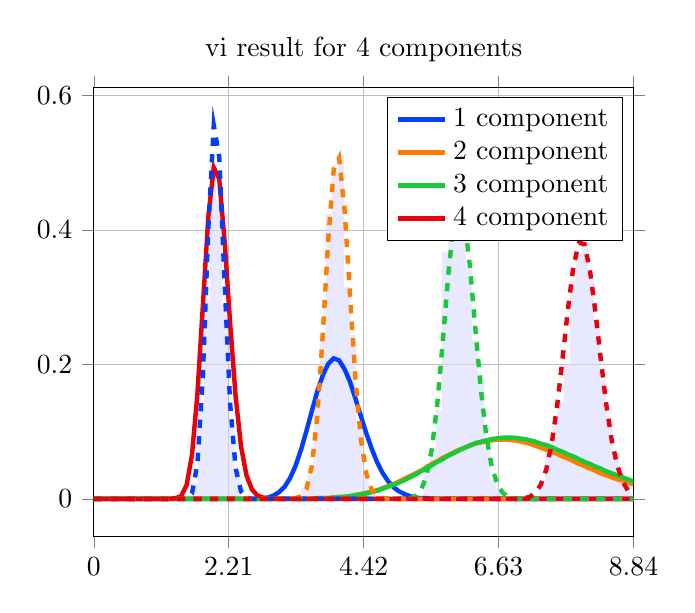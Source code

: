 \begin{tikzpicture}
\begin{axis}[title={vi result for 4 components}, yticklabel style={/pgf/number format/fixed,
            /pgf/number format/precision=3}, grid={major}, yminorgrids={true}, tick align={outside}, xtick={0.0,2.211,4.422,6.633,8.844}, xmin={0.0}, xmax={8.844}, scaled y ticks={false}]
    \addplot[ybar interval, fill={blue!15}, forget plot, opacity={0.6}, draw={none}, bar width={5.0e-6}]
        table[row sep={\\}]
        {
            \\
            1.6  0.024  \\
            1.7  0.14  \\
            1.8  0.296  \\
            1.9  0.496  \\
            2.0  0.444  \\
            2.1  0.288  \\
            2.2  0.116  \\
            2.3  0.04  \\
            2.4  0.0  \\
            2.5  0.0  \\
            2.6  0.0  \\
            2.7  0.0  \\
            2.8  0.0  \\
            2.9  0.0  \\
            3.0  0.0  \\
            3.1  0.0  \\
            3.2  0.0  \\
            3.3  0.004  \\
            3.4  0.016  \\
            3.5  0.036  \\
            3.6  0.164  \\
            3.7  0.248  \\
            3.8  0.424  \\
            3.9  0.488  \\
            4.0  0.512  \\
            4.1  0.316  \\
            4.2  0.244  \\
            4.3  0.112  \\
            4.4  0.036  \\
            4.5  0.012  \\
            4.6  0.004  \\
            4.7  0.0  \\
            4.8  0.0  \\
            4.9  0.0  \\
            5.0  0.0  \\
            5.1  0.0  \\
            5.2  0.0  \\
            5.3  0.004  \\
            5.4  0.052  \\
            5.5  0.076  \\
            5.6  0.132  \\
            5.7  0.368  \\
            5.8  0.432  \\
            5.9  0.46  \\
            6.0  0.42  \\
            6.1  0.344  \\
            6.2  0.236  \\
            6.3  0.184  \\
            6.4  0.072  \\
            6.5  0.028  \\
            6.6  0.016  \\
            6.7  0.008  \\
            6.8  0.0  \\
            6.9  0.004  \\
            7.0  0.0  \\
            7.1  0.004  \\
            7.2  0.004  \\
            7.3  0.028  \\
            7.4  0.08  \\
            7.5  0.108  \\
            7.6  0.144  \\
            7.7  0.2  \\
            7.8  0.324  \\
            7.9  0.364  \\
            8.0  0.424  \\
            8.1  0.328  \\
            8.2  0.264  \\
            8.3  0.176  \\
            8.4  0.116  \\
            8.5  0.068  \\
            8.6  0.048  \\
            8.7  0.016  \\
            8.8  0.008  \\
            8.9  0.0  \\
        }
        ;
    \addplot[style={{ultra thick}}, color={rgb,1:red,0.008;green,0.243;blue,1.0}]
        table[row sep={\\}]
        {
            \\
            0.0  0.0  \\
            0.089  1.038e-119  \\
            0.179  1.701e-91  \\
            0.268  2.188e-75  \\
            0.357  3.114e-64  \\
            0.447  8.531e-56  \\
            0.536  4.476e-49  \\
            0.625  1.533e-43  \\
            0.715  7.118e-39  \\
            0.804  7.189e-35  \\
            0.893  2.179e-31  \\
            0.983  2.494e-28  \\
            1.072  1.277e-25  \\
            1.161  3.331e-23  \\
            1.251  4.887e-21  \\
            1.34  4.369e-19  \\
            1.429  2.536e-17  \\
            1.519  1.008e-15  \\
            1.608  2.862e-14  \\
            1.697  6.024e-13  \\
            1.787  9.692e-12  \\
            1.876  1.223e-10  \\
            1.965  1.239e-9  \\
            2.055  1.028e-8  \\
            2.144  7.094e-8  \\
            2.233  4.138e-7  \\
            2.323  2.067e-6  \\
            2.412  8.944e-6  \\
            2.501  3.389e-5  \\
            2.591  0.0  \\
            2.68  0.0  \\
            2.769  0.001  \\
            2.859  0.002  \\
            2.948  0.005  \\
            3.037  0.01  \\
            3.127  0.018  \\
            3.216  0.031  \\
            3.305  0.049  \\
            3.395  0.073  \\
            3.484  0.101  \\
            3.573  0.131  \\
            3.663  0.16  \\
            3.752  0.184  \\
            3.841  0.201  \\
            3.931  0.209  \\
            4.02  0.206  \\
            4.109  0.193  \\
            4.199  0.174  \\
            4.288  0.149  \\
            4.377  0.123  \\
            4.467  0.097  \\
            4.556  0.074  \\
            4.645  0.054  \\
            4.735  0.038  \\
            4.824  0.026  \\
            4.913  0.017  \\
            5.003  0.011  \\
            5.092  0.007  \\
            5.181  0.004  \\
            5.271  0.002  \\
            5.36  0.001  \\
            5.449  0.001  \\
            5.539  0.0  \\
            5.628  0.0  \\
            5.717  0.0  \\
            5.807  5.629e-5  \\
            5.896  2.761e-5  \\
            5.985  1.324e-5  \\
            6.075  6.217e-6  \\
            6.164  2.858e-6  \\
            6.253  1.287e-6  \\
            6.343  5.685e-7  \\
            6.432  2.463e-7  \\
            6.521  1.047e-7  \\
            6.611  4.373e-8  \\
            6.7  1.794e-8  \\
            6.789  7.232e-9  \\
            6.879  2.867e-9  \\
            6.968  1.118e-9  \\
            7.057  4.294e-10  \\
            7.147  1.623e-10  \\
            7.236  6.043e-11  \\
            7.325  2.217e-11  \\
            7.415  8.016e-12  \\
            7.504  2.858e-12  \\
            7.593  1.005e-12  \\
            7.683  3.488e-13  \\
            7.772  1.195e-13  \\
            7.861  4.039e-14  \\
            7.951  1.349e-14  \\
            8.04  4.45e-15  \\
            8.129  1.45e-15  \\
            8.219  4.672e-16  \\
            8.308  1.488e-16  \\
            8.397  4.686e-17  \\
            8.487  1.46e-17  \\
            8.576  4.499e-18  \\
            8.665  1.372e-18  \\
            8.755  4.141e-19  \\
            8.844  1.237e-19  \\
        }
        ;
    \addlegendentry {1 component}
    \addplot[style={{ultra thick}}, color={rgb,1:red,1.0;green,0.486;blue,0.0}]
        table[row sep={\\}]
        {
            \\
            0.0  0.0  \\
            0.089  1.549e-48  \\
            0.179  5.506e-39  \\
            0.268  1.777e-33  \\
            0.357  1.27e-29  \\
            0.447  1.125e-26  \\
            0.536  2.659e-24  \\
            0.625  2.527e-22  \\
            0.715  1.233e-20  \\
            0.804  3.612e-19  \\
            0.893  7.082e-18  \\
            0.983  1.003e-16  \\
            1.072  1.086e-15  \\
            1.161  9.389e-15  \\
            1.251  6.697e-14  \\
            1.34  4.049e-13  \\
            1.429  2.119e-12  \\
            1.519  9.773e-12  \\
            1.608  4.029e-11  \\
            1.697  1.503e-10  \\
            1.787  5.125e-10  \\
            1.876  1.612e-9  \\
            1.965  4.709e-9  \\
            2.055  1.287e-8  \\
            2.144  3.308e-8  \\
            2.233  8.04e-8  \\
            2.323  1.855e-7  \\
            2.412  4.08e-7  \\
            2.501  8.585e-7  \\
            2.591  1.733e-6  \\
            2.68  3.367e-6  \\
            2.769  6.31e-6  \\
            2.859  1.143e-5  \\
            2.948  2.007e-5  \\
            3.037  3.421e-5  \\
            3.127  5.669e-5  \\
            3.216  9.149e-5  \\
            3.305  0.0  \\
            3.395  0.0  \\
            3.484  0.0  \\
            3.573  0.0  \\
            3.663  0.001  \\
            3.752  0.001  \\
            3.841  0.001  \\
            3.931  0.002  \\
            4.02  0.003  \\
            4.109  0.003  \\
            4.199  0.004  \\
            4.288  0.006  \\
            4.377  0.007  \\
            4.467  0.009  \\
            4.556  0.011  \\
            4.645  0.013  \\
            4.735  0.016  \\
            4.824  0.019  \\
            4.913  0.022  \\
            5.003  0.026  \\
            5.092  0.03  \\
            5.181  0.034  \\
            5.271  0.038  \\
            5.36  0.042  \\
            5.449  0.047  \\
            5.539  0.052  \\
            5.628  0.056  \\
            5.717  0.061  \\
            5.807  0.065  \\
            5.896  0.069  \\
            5.985  0.073  \\
            6.075  0.076  \\
            6.164  0.08  \\
            6.253  0.082  \\
            6.343  0.084  \\
            6.432  0.086  \\
            6.521  0.087  \\
            6.611  0.088  \\
            6.7  0.088  \\
            6.789  0.088  \\
            6.879  0.087  \\
            6.968  0.086  \\
            7.057  0.084  \\
            7.147  0.082  \\
            7.236  0.079  \\
            7.325  0.076  \\
            7.415  0.073  \\
            7.504  0.07  \\
            7.593  0.067  \\
            7.683  0.063  \\
            7.772  0.06  \\
            7.861  0.056  \\
            7.951  0.052  \\
            8.04  0.049  \\
            8.129  0.045  \\
            8.219  0.042  \\
            8.308  0.038  \\
            8.397  0.035  \\
            8.487  0.032  \\
            8.576  0.029  \\
            8.665  0.027  \\
            8.755  0.024  \\
            8.844  0.022  \\
        }
        ;
    \addlegendentry {2 component}
    \addplot[style={{ultra thick}}, color={rgb,1:red,0.102;green,0.788;blue,0.22}]
        table[row sep={\\}]
        {
            \\
            0.0  0.0  \\
            0.089  4.956e-48  \\
            0.179  1.288e-38  \\
            0.268  3.478e-33  \\
            0.357  2.198e-29  \\
            0.447  1.774e-26  \\
            0.536  3.898e-24  \\
            0.625  3.488e-22  \\
            0.715  1.617e-20  \\
            0.804  4.539e-19  \\
            0.893  8.574e-18  \\
            0.983  1.175e-16  \\
            1.072  1.237e-15  \\
            1.161  1.042e-14  \\
            1.251  7.267e-14  \\
            1.34  4.305e-13  \\
            1.429  2.213e-12  \\
            1.519  1.004e-11  \\
            1.608  4.078e-11  \\
            1.697  1.501e-10  \\
            1.787  5.058e-10  \\
            1.876  1.574e-9  \\
            1.965  4.554e-9  \\
            2.055  1.234e-8  \\
            2.144  3.146e-8  \\
            2.233  7.592e-8  \\
            2.323  1.741e-7  \\
            2.412  3.808e-7  \\
            2.501  7.972e-7  \\
            2.591  1.602e-6  \\
            2.68  3.101e-6  \\
            2.769  5.793e-6  \\
            2.859  1.047e-5  \\
            2.948  1.833e-5  \\
            3.037  3.118e-5  \\
            3.127  5.16e-5  \\
            3.216  8.318e-5  \\
            3.305  0.0  \\
            3.395  0.0  \\
            3.484  0.0  \\
            3.573  0.0  \\
            3.663  0.001  \\
            3.752  0.001  \\
            3.841  0.001  \\
            3.931  0.002  \\
            4.02  0.002  \\
            4.109  0.003  \\
            4.199  0.004  \\
            4.288  0.005  \\
            4.377  0.007  \\
            4.467  0.008  \\
            4.556  0.01  \\
            4.645  0.012  \\
            4.735  0.015  \\
            4.824  0.018  \\
            4.913  0.021  \\
            5.003  0.024  \\
            5.092  0.028  \\
            5.181  0.032  \\
            5.271  0.036  \\
            5.36  0.041  \\
            5.449  0.045  \\
            5.539  0.05  \\
            5.628  0.055  \\
            5.717  0.059  \\
            5.807  0.064  \\
            5.896  0.068  \\
            5.985  0.072  \\
            6.075  0.076  \\
            6.164  0.079  \\
            6.253  0.083  \\
            6.343  0.085  \\
            6.432  0.087  \\
            6.521  0.089  \\
            6.611  0.09  \\
            6.7  0.091  \\
            6.789  0.091  \\
            6.879  0.091  \\
            6.968  0.09  \\
            7.057  0.089  \\
            7.147  0.087  \\
            7.236  0.085  \\
            7.325  0.082  \\
            7.415  0.08  \\
            7.504  0.077  \\
            7.593  0.073  \\
            7.683  0.07  \\
            7.772  0.066  \\
            7.861  0.063  \\
            7.951  0.059  \\
            8.04  0.055  \\
            8.129  0.052  \\
            8.219  0.048  \\
            8.308  0.045  \\
            8.397  0.041  \\
            8.487  0.038  \\
            8.576  0.035  \\
            8.665  0.032  \\
            8.755  0.029  \\
            8.844  0.026  \\
        }
        ;
    \addlegendentry {3 component}
    \addplot[style={{ultra thick}}, color={rgb,1:red,0.91;green,0.0;blue,0.043}]
        table[row sep={\\}]
        {
            \\
            0.0  0.0  \\
            0.089  5.9e-90  \\
            0.179  3.89e-63  \\
            0.268  3.224e-48  \\
            0.357  3.584e-38  \\
            0.447  8.525e-31  \\
            0.536  4.152e-25  \\
            0.625  1.382e-20  \\
            0.715  6.453e-17  \\
            0.804  6.724e-14  \\
            0.893  2.145e-11  \\
            0.983  2.628e-9  \\
            1.072  1.461e-7  \\
            1.161  4.18e-6  \\
            1.251  6.796e-5  \\
            1.34  0.001  \\
            1.429  0.004  \\
            1.519  0.02  \\
            1.608  0.065  \\
            1.697  0.156  \\
            1.787  0.288  \\
            1.876  0.42  \\
            1.965  0.493  \\
            2.055  0.476  \\
            2.144  0.383  \\
            2.233  0.262  \\
            2.323  0.153  \\
            2.412  0.078  \\
            2.501  0.035  \\
            2.591  0.014  \\
            2.68  0.005  \\
            2.769  0.002  \\
            2.859  0.0  \\
            2.948  0.0  \\
            3.037  2.796e-5  \\
            3.127  6.181e-6  \\
            3.216  1.264e-6  \\
            3.305  2.403e-7  \\
            3.395  4.26e-8  \\
            3.484  7.069e-9  \\
            3.573  1.102e-9  \\
            3.663  1.618e-10  \\
            3.752  2.246e-11  \\
            3.841  2.952e-12  \\
            3.931  3.687e-13  \\
            4.02  4.383e-14  \\
            4.109  4.97e-15  \\
            4.199  5.389e-16  \\
            4.288  5.596e-17  \\
            4.377  5.575e-18  \\
            4.467  5.339e-19  \\
            4.556  4.921e-20  \\
            4.645  4.373e-21  \\
            4.735  3.751e-22  \\
            4.824  3.111e-23  \\
            4.913  2.497e-24  \\
            5.003  1.942e-25  \\
            5.092  1.465e-26  \\
            5.181  1.073e-27  \\
            5.271  7.644e-29  \\
            5.36  5.297e-30  \\
            5.449  3.575e-31  \\
            5.539  2.352e-32  \\
            5.628  1.509e-33  \\
            5.717  9.454e-35  \\
            5.807  5.787e-36  \\
            5.896  3.463e-37  \\
            5.985  2.028e-38  \\
            6.075  1.162e-39  \\
            6.164  6.526e-41  \\
            6.253  3.592e-42  \\
            6.343  1.939e-43  \\
            6.432  1.027e-44  \\
            6.521  5.341e-46  \\
            6.611  2.728e-47  \\
            6.7  1.37e-48  \\
            6.789  6.76e-50  \\
            6.879  3.282e-51  \\
            6.968  1.568e-52  \\
            7.057  7.376e-54  \\
            7.147  3.417e-55  \\
            7.236  1.559e-56  \\
            7.325  7.014e-58  \\
            7.415  3.111e-59  \\
            7.504  1.361e-60  \\
            7.593  5.871e-62  \\
            7.683  2.5e-63  \\
            7.772  1.051e-64  \\
            7.861  4.364e-66  \\
            7.951  1.79e-67  \\
            8.04  7.252e-69  \\
            8.129  2.904e-70  \\
            8.219  1.15e-71  \\
            8.308  4.5e-73  \\
            8.397  1.742e-74  \\
            8.487  6.672e-76  \\
            8.576  2.529e-77  \\
            8.665  9.485e-79  \\
            8.755  3.522e-80  \\
            8.844  1.295e-81  \\
        }
        ;
    \addlegendentry {4 component}
    \addplot[style={{ultra thick, dashed}}, color={rgb,1:red,0.008;green,0.243;blue,1.0}]
        table[row sep={\\}]
        {
            \\
            0.0  0.0  \\
            0.089  1.195e-186  \\
            0.179  1.267e-130  \\
            0.268  1.841e-99  \\
            0.357  1.771e-78  \\
            0.447  4.503e-63  \\
            0.536  3.395e-51  \\
            0.625  9.408e-42  \\
            0.715  4.306e-34  \\
            0.804  8.584e-28  \\
            0.893  1.444e-22  \\
            0.983  3.289e-18  \\
            1.072  1.436e-14  \\
            1.161  1.567e-11  \\
            1.251  5.25e-9  \\
            1.34  6.354e-7  \\
            1.429  3.17e-5  \\
            1.519  0.001  \\
            1.608  0.008  \\
            1.697  0.052  \\
            1.787  0.185  \\
            1.876  0.402  \\
            1.965  0.556  \\
            2.055  0.509  \\
            2.144  0.32  \\
            2.233  0.142  \\
            2.323  0.046  \\
            2.412  0.011  \\
            2.501  0.002  \\
            2.591  0.0  \\
            2.68  3.248e-5  \\
            2.769  2.922e-6  \\
            2.859  2.137e-7  \\
            2.948  1.287e-8  \\
            3.037  6.453e-10  \\
            3.127  2.724e-11  \\
            3.216  9.776e-13  \\
            3.305  3.008e-14  \\
            3.395  8.005e-16  \\
            3.484  1.856e-17  \\
            3.573  3.774e-19  \\
            3.663  6.779e-21  \\
            3.752  1.081e-22  \\
            3.841  1.541e-24  \\
            3.931  1.972e-26  \\
            4.02  2.277e-28  \\
            4.109  2.383e-30  \\
            4.199  2.27e-32  \\
            4.288  1.976e-34  \\
            4.377  1.578e-36  \\
            4.467  1.16e-38  \\
            4.556  7.871e-41  \\
            4.645  4.948e-43  \\
            4.735  2.89e-45  \\
            4.824  1.573e-47  \\
            4.913  7.993e-50  \\
            5.003  3.803e-52  \\
            5.092  1.699e-54  \\
            5.181  7.135e-57  \\
            5.271  2.825e-59  \\
            5.36  1.056e-61  \\
            5.449  3.738e-64  \\
            5.539  1.254e-66  \\
            5.628  3.992e-69  \\
            5.717  1.209e-71  \\
            5.807  3.489e-74  \\
            5.896  9.603e-77  \\
            5.985  2.525e-79  \\
            6.075  6.352e-82  \\
            6.164  1.531e-84  \\
            6.253  3.537e-87  \\
            6.343  7.848e-90  \\
            6.432  1.674e-92  \\
            6.521  3.436e-95  \\
            6.611  6.795e-98  \\
            6.7  1.296e-100  \\
            6.789  2.385e-103  \\
            6.879  4.241e-106  \\
            6.968  7.292e-109  \\
            7.057  1.214e-111  \\
            7.147  1.956e-114  \\
            7.236  3.057e-117  \\
            7.325  4.634e-120  \\
            7.415  6.82e-123  \\
            7.504  9.751e-126  \\
            7.593  1.355e-128  \\
            7.683  1.833e-131  \\
            7.772  2.413e-134  \\
            7.861  3.094e-137  \\
            7.951  3.866e-140  \\
            8.04  4.712e-143  \\
            8.129  5.603e-146  \\
            8.219  6.504e-149  \\
            8.308  7.375e-152  \\
            8.397  8.172e-155  \\
            8.487  8.854e-158  \\
            8.576  9.383e-161  \\
            8.665  9.732e-164  \\
            8.755  9.882e-167  \\
            8.844  9.829e-170  \\
        }
        ;
    \addplot[style={{ultra thick, dashed}}, color={rgb,1:red,1.0;green,0.486;blue,0.0}]
        table[row sep={\\}]
        {
            \\
            0.0  0.0  \\
            0.089  0.0  \\
            0.179  0.0  \\
            0.268  2.478e-307  \\
            0.357  2.317e-261  \\
            0.447  1.42e-226  \\
            0.536  7.343e-199  \\
            0.625  4.987e-176  \\
            0.715  9.055e-157  \\
            0.804  3.069e-140  \\
            0.893  7.319e-126  \\
            0.983  3.165e-113  \\
            1.072  4.992e-102  \\
            1.161  4.882e-92  \\
            1.251  4.472e-83  \\
            1.34  5.322e-75  \\
            1.429  1.071e-67  \\
            1.519  4.521e-61  \\
            1.608  4.788e-55  \\
            1.697  1.477e-49  \\
            1.787  1.506e-44  \\
            1.876  5.657e-40  \\
            1.965  8.59e-36  \\
            2.055  5.715e-32  \\
            2.144  1.787e-28  \\
            2.233  2.793e-25  \\
            2.323  2.305e-22  \\
            2.412  1.054e-19  \\
            2.501  2.785e-17  \\
            2.591  4.424e-15  \\
            2.68  4.372e-13  \\
            2.769  2.772e-11  \\
            2.859  1.16e-9  \\
            2.948  3.289e-8  \\
            3.037  6.461e-7  \\
            3.127  8.987e-6  \\
            3.216  9.024e-5  \\
            3.305  0.001  \\
            3.395  0.004  \\
            3.484  0.015  \\
            3.573  0.049  \\
            3.663  0.124  \\
            3.752  0.245  \\
            3.841  0.386  \\
            3.931  0.49  \\
            4.02  0.507  \\
            4.109  0.43  \\
            4.199  0.302  \\
            4.288  0.177  \\
            4.377  0.088  \\
            4.467  0.037  \\
            4.556  0.013  \\
            4.645  0.004  \\
            4.735  0.001  \\
            4.824  0.0  \\
            4.913  4.786e-5  \\
            5.003  8.367e-6  \\
            5.092  1.288e-6  \\
            5.181  1.753e-7  \\
            5.271  2.119e-8  \\
            5.36  2.285e-9  \\
            5.449  2.205e-10  \\
            5.539  1.911e-11  \\
            5.628  1.493e-12  \\
            5.717  1.055e-13  \\
            5.807  6.763e-15  \\
            5.896  3.944e-16  \\
            5.985  2.099e-17  \\
            6.075  1.022e-18  \\
            6.164  4.565e-20  \\
            6.253  1.875e-21  \\
            6.343  7.099e-23  \\
            6.432  2.483e-24  \\
            6.521  8.043e-26  \\
            6.611  2.417e-27  \\
            6.7  6.754e-29  \\
            6.789  1.758e-30  \\
            6.879  4.27e-32  \\
            6.968  9.695e-34  \\
            7.057  2.062e-35  \\
            7.147  4.113e-37  \\
            7.236  7.71e-39  \\
            7.325  1.36e-40  \\
            7.415  2.26e-42  \\
            7.504  3.546e-44  \\
            7.593  5.256e-46  \\
            7.683  7.373e-48  \\
            7.772  9.799e-50  \\
            7.861  1.235e-51  \\
            7.951  1.479e-53  \\
            8.04  1.684e-55  \\
            8.129  1.826e-57  \\
            8.219  1.886e-59  \\
            8.308  1.858e-61  \\
            8.397  1.749e-63  \\
            8.487  1.573e-65  \\
            8.576  1.353e-67  \\
            8.665  1.115e-69  \\
            8.755  8.807e-72  \\
            8.844  6.673e-74  \\
        }
        ;
    \addplot[style={{ultra thick, dashed}}, color={rgb,1:red,0.102;green,0.788;blue,0.22}]
        table[row sep={\\}]
        {
            \\
            0.0  0.0  \\
            0.089  0.0  \\
            0.179  0.0  \\
            0.268  0.0  \\
            0.357  0.0  \\
            0.447  0.0  \\
            0.536  0.0  \\
            0.625  0.0  \\
            0.715  0.0  \\
            0.804  2.778e-298  \\
            0.893  9.392e-275  \\
            0.983  7.713e-254  \\
            1.072  4.393e-235  \\
            1.161  3.851e-218  \\
            1.251  9.648e-203  \\
            1.34  1.129e-188  \\
            1.429  9.164e-176  \\
            1.519  7.134e-164  \\
            1.608  6.965e-153  \\
            1.697  1.067e-142  \\
            1.787  3.106e-133  \\
            1.876  2.017e-124  \\
            1.965  3.364e-116  \\
            2.055  1.625e-108  \\
            2.144  2.527e-101  \\
            2.233  1.388e-94  \\
            2.323  2.922e-88  \\
            2.412  2.534e-82  \\
            2.501  9.655e-77  \\
            2.591  1.713e-71  \\
            2.68  1.49e-66  \\
            2.769  6.66e-62  \\
            2.859  1.595e-57  \\
            2.948  2.129e-53  \\
            3.037  1.638e-49  \\
            3.127  7.508e-46  \\
            3.216  2.11e-42  \\
            3.305  3.733e-39  \\
            3.395  4.265e-36  \\
            3.484  3.217e-33  \\
            3.573  1.636e-30  \\
            3.663  5.725e-28  \\
            3.752  1.402e-25  \\
            3.841  2.445e-23  \\
            3.931  3.084e-21  \\
            4.02  2.854e-19  \\
            4.109  1.965e-17  \\
            4.199  1.019e-15  \\
            4.288  4.031e-14  \\
            4.377  1.229e-12  \\
            4.467  2.92e-11  \\
            4.556  5.46e-10  \\
            4.645  8.107e-9  \\
            4.735  9.646e-8  \\
            4.824  9.273e-7  \\
            4.913  7.258e-6  \\
            5.003  4.661e-5  \\
            5.092  0.0  \\
            5.181  0.001  \\
            5.271  0.004  \\
            5.36  0.013  \\
            5.449  0.033  \\
            5.539  0.074  \\
            5.628  0.141  \\
            5.717  0.233  \\
            5.807  0.332  \\
            5.896  0.41  \\
            5.985  0.442  \\
            6.075  0.416  \\
            6.164  0.345  \\
            6.253  0.252  \\
            6.343  0.163  \\
            6.432  0.093  \\
            6.521  0.048  \\
            6.611  0.022  \\
            6.7  0.009  \\
            6.789  0.003  \\
            6.879  0.001  \\
            6.968  0.0  \\
            7.057  8.871e-5  \\
            7.147  2.19e-5  \\
            7.236  4.925e-6  \\
            7.325  1.011e-6  \\
            7.415  1.897e-7  \\
            7.504  3.265e-8  \\
            7.593  5.161e-9  \\
            7.683  7.509e-10  \\
            7.772  1.008e-10  \\
            7.861  1.249e-11  \\
            7.951  1.433e-12  \\
            8.04  1.525e-13  \\
            8.129  1.507e-14  \\
            8.219  1.385e-15  \\
            8.308  1.186e-16  \\
            8.397  9.474e-18  \\
            8.487  7.074e-19  \\
            8.576  4.942e-20  \\
            8.665  3.236e-21  \\
            8.755  1.988e-22  \\
            8.844  1.147e-23  \\
        }
        ;
    \addplot[style={{ultra thick, dashed}}, color={rgb,1:red,0.91;green,0.0;blue,0.043}]
        table[row sep={\\}]
        {
            \\
            0.0  0.0  \\
            0.089  0.0  \\
            0.179  0.0  \\
            0.268  0.0  \\
            0.357  0.0  \\
            0.447  0.0  \\
            0.536  0.0  \\
            0.625  0.0  \\
            0.715  0.0  \\
            0.804  0.0  \\
            0.893  0.0  \\
            0.983  0.0  \\
            1.072  0.0  \\
            1.161  0.0  \\
            1.251  0.0  \\
            1.34  0.0  \\
            1.429  2.152e-313  \\
            1.519  3.089e-296  \\
            1.608  2.781e-280  \\
            1.697  2.117e-265  \\
            1.787  1.757e-251  \\
            1.876  1.974e-238  \\
            1.965  3.615e-226  \\
            2.055  1.268e-214  \\
            2.144  9.809e-204  \\
            2.233  1.893e-193  \\
            2.323  1.016e-183  \\
            2.412  1.672e-174  \\
            2.501  9.185e-166  \\
            2.591  1.82e-157  \\
            2.68  1.394e-149  \\
            2.769  4.39e-142  \\
            2.859  6.02e-135  \\
            2.948  3.781e-128  \\
            3.037  1.14e-121  \\
            3.127  1.721e-115  \\
            3.216  1.353e-109  \\
            3.305  5.743e-104  \\
            3.395  1.359e-98  \\
            3.484  1.85e-93  \\
            3.573  1.488e-88  \\
            3.663  7.265e-84  \\
            3.752  2.205e-79  \\
            3.841  4.253e-75  \\
            3.931  5.325e-71  \\
            4.02  4.412e-67  \\
            4.109  2.464e-63  \\
            4.199  9.431e-60  \\
            4.288  2.514e-56  \\
            4.377  4.737e-53  \\
            4.467  6.399e-50  \\
            4.556  6.279e-47  \\
            4.645  4.531e-44  \\
            4.735  2.433e-41  \\
            4.824  9.833e-39  \\
            4.913  3.021e-36  \\
            5.003  7.125e-34  \\
            5.092  1.303e-31  \\
            5.181  1.862e-29  \\
            5.271  2.099e-27  \\
            5.36  1.881e-25  \\
            5.449  1.35e-23  \\
            5.539  7.815e-22  \\
            5.628  3.675e-20  \\
            5.717  1.413e-18  \\
            5.807  4.472e-17  \\
            5.896  1.171e-15  \\
            5.985  2.552e-14  \\
            6.075  4.656e-13  \\
            6.164  7.146e-12  \\
            6.253  9.273e-11  \\
            6.343  1.022e-9  \\
            6.432  9.617e-9  \\
            6.521  7.755e-8  \\
            6.611  5.383e-7  \\
            6.7  3.229e-6  \\
            6.789  1.68e-5  \\
            6.879  7.615e-5  \\
            6.968  0.0  \\
            7.057  0.001  \\
            7.147  0.003  \\
            7.236  0.009  \\
            7.325  0.021  \\
            7.415  0.044  \\
            7.504  0.082  \\
            7.593  0.139  \\
            7.683  0.21  \\
            7.772  0.284  \\
            7.861  0.347  \\
            7.951  0.381  \\
            8.04  0.379  \\
            8.129  0.341  \\
            8.219  0.279  \\
            8.308  0.208  \\
            8.397  0.141  \\
            8.487  0.087  \\
            8.576  0.05  \\
            8.665  0.026  \\
            8.755  0.012  \\
            8.844  0.005  \\
        }
        ;
\end{axis}
\end{tikzpicture}
